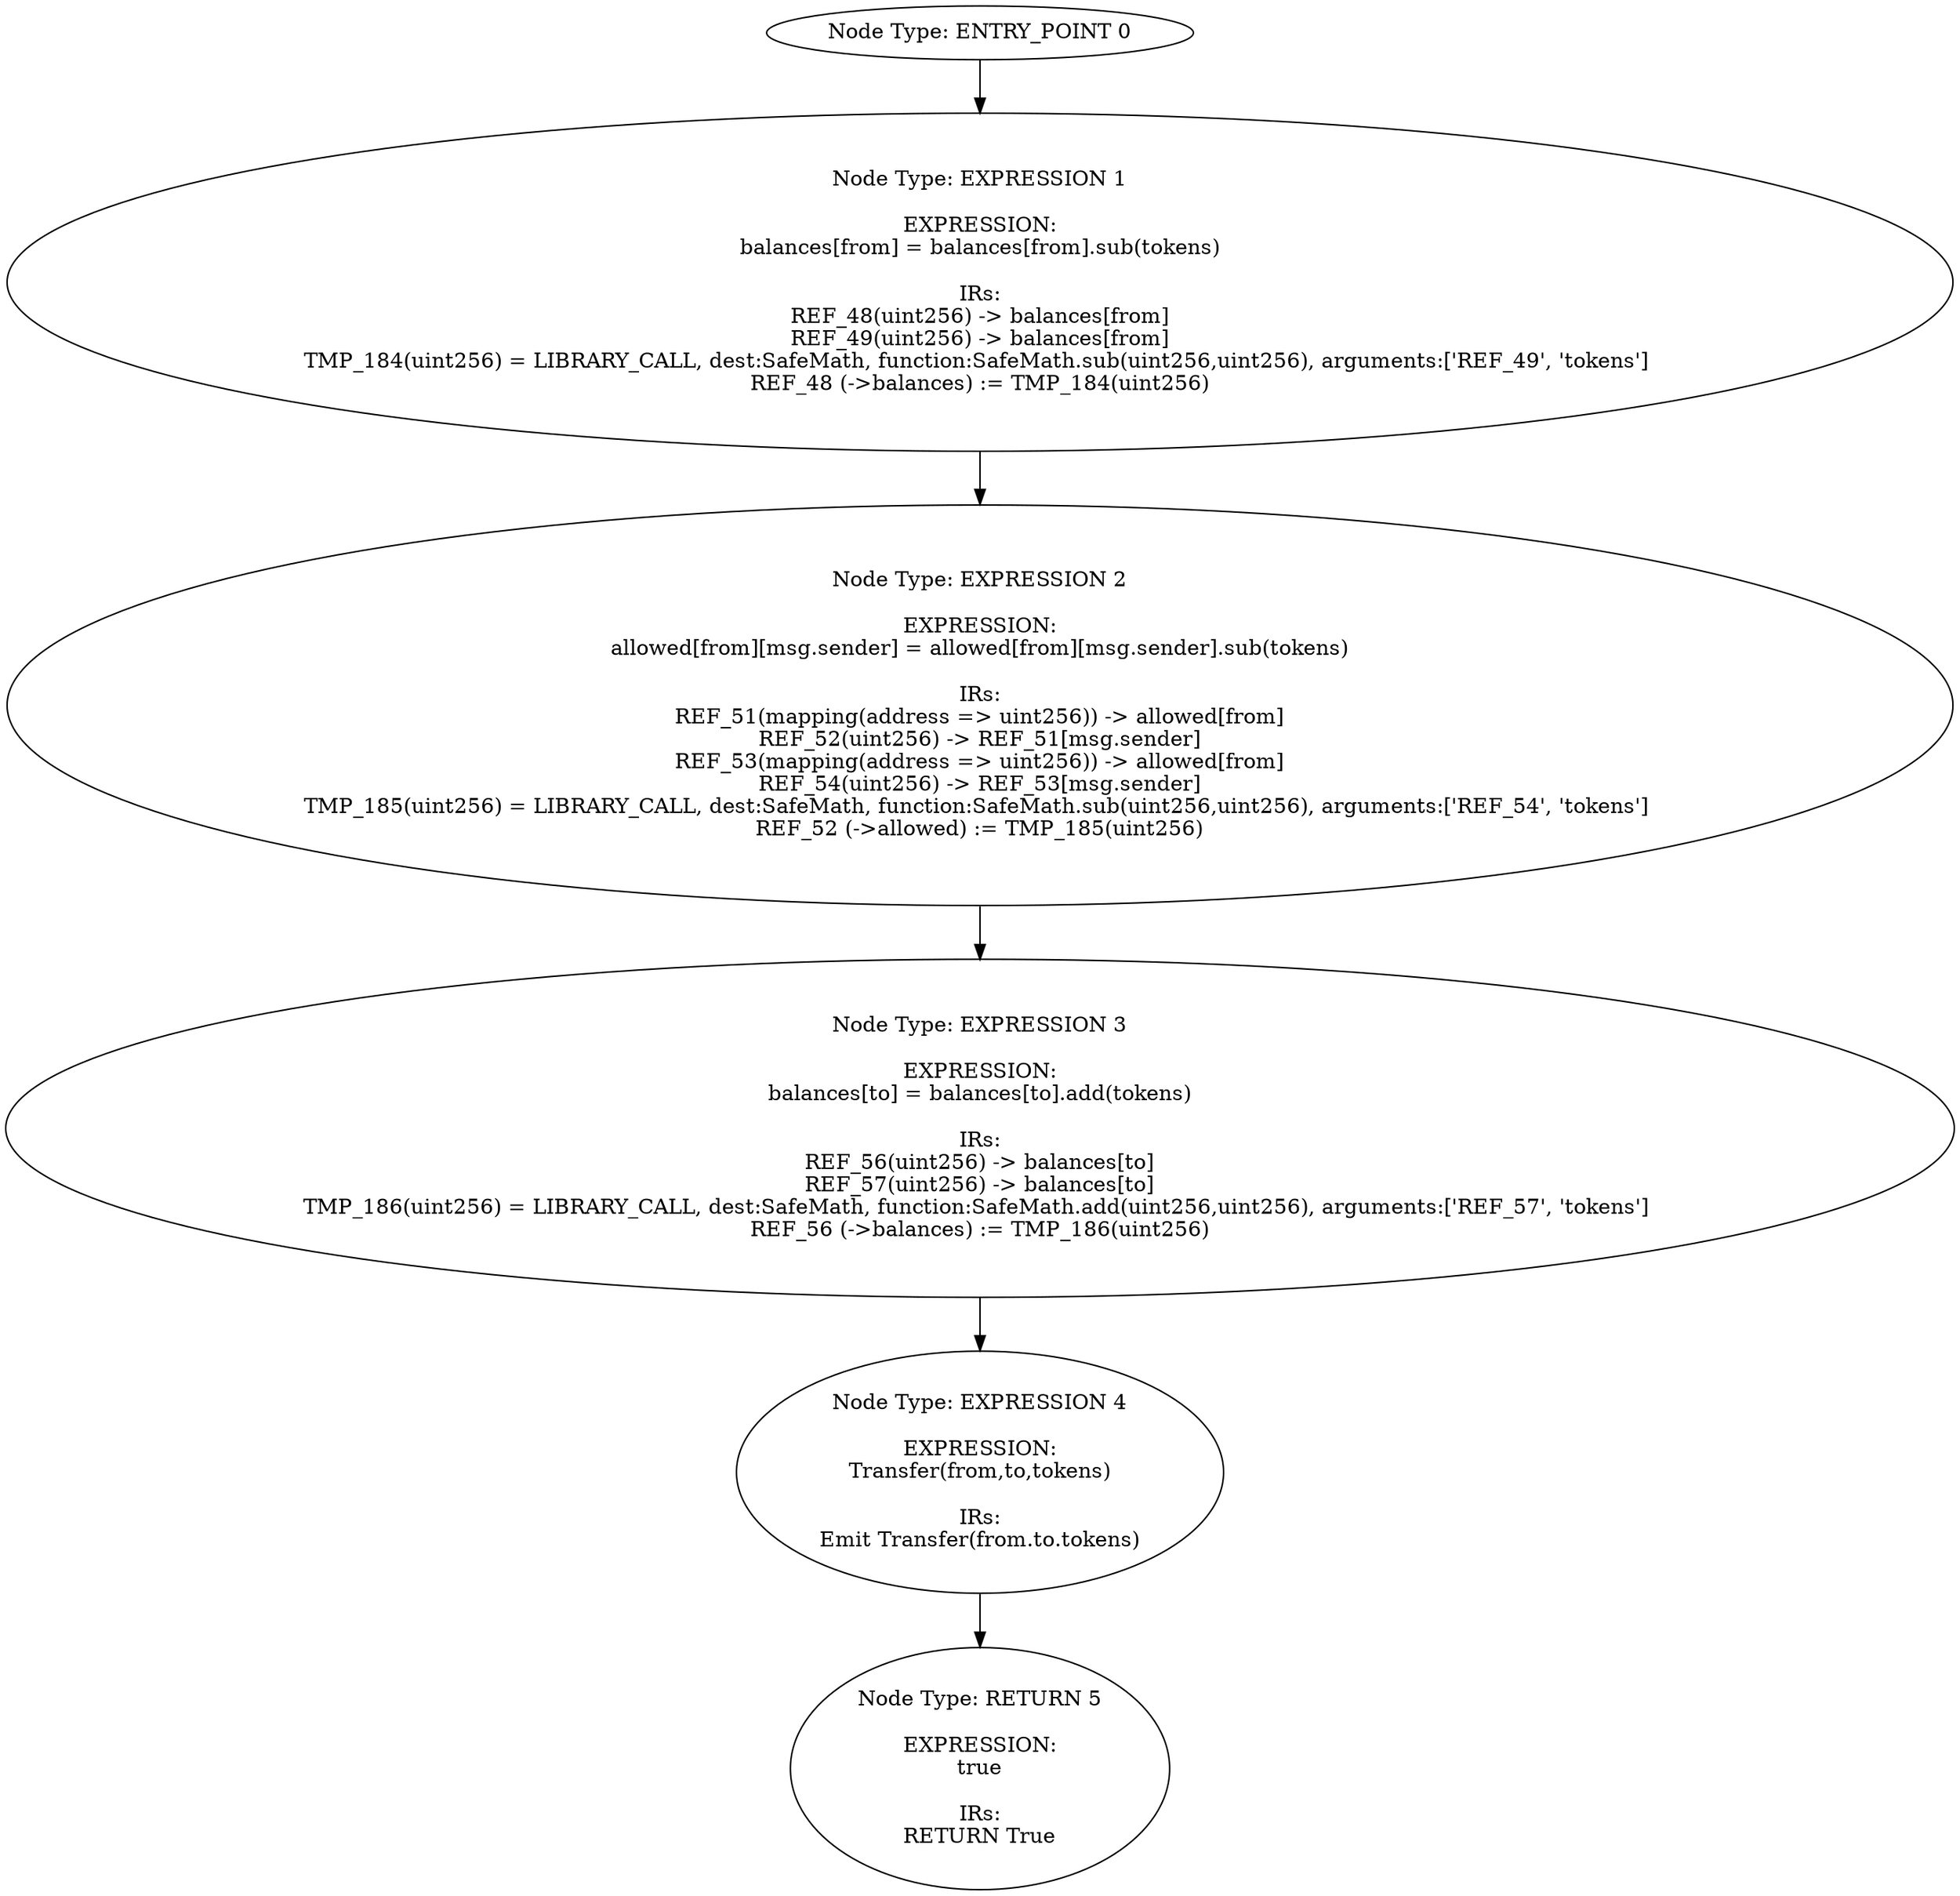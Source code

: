 digraph{
0[label="Node Type: ENTRY_POINT 0
"];
0->1;
1[label="Node Type: EXPRESSION 1

EXPRESSION:
balances[from] = balances[from].sub(tokens)

IRs:
REF_48(uint256) -> balances[from]
REF_49(uint256) -> balances[from]
TMP_184(uint256) = LIBRARY_CALL, dest:SafeMath, function:SafeMath.sub(uint256,uint256), arguments:['REF_49', 'tokens'] 
REF_48 (->balances) := TMP_184(uint256)"];
1->2;
2[label="Node Type: EXPRESSION 2

EXPRESSION:
allowed[from][msg.sender] = allowed[from][msg.sender].sub(tokens)

IRs:
REF_51(mapping(address => uint256)) -> allowed[from]
REF_52(uint256) -> REF_51[msg.sender]
REF_53(mapping(address => uint256)) -> allowed[from]
REF_54(uint256) -> REF_53[msg.sender]
TMP_185(uint256) = LIBRARY_CALL, dest:SafeMath, function:SafeMath.sub(uint256,uint256), arguments:['REF_54', 'tokens'] 
REF_52 (->allowed) := TMP_185(uint256)"];
2->3;
3[label="Node Type: EXPRESSION 3

EXPRESSION:
balances[to] = balances[to].add(tokens)

IRs:
REF_56(uint256) -> balances[to]
REF_57(uint256) -> balances[to]
TMP_186(uint256) = LIBRARY_CALL, dest:SafeMath, function:SafeMath.add(uint256,uint256), arguments:['REF_57', 'tokens'] 
REF_56 (->balances) := TMP_186(uint256)"];
3->4;
4[label="Node Type: EXPRESSION 4

EXPRESSION:
Transfer(from,to,tokens)

IRs:
Emit Transfer(from.to.tokens)"];
4->5;
5[label="Node Type: RETURN 5

EXPRESSION:
true

IRs:
RETURN True"];
}
